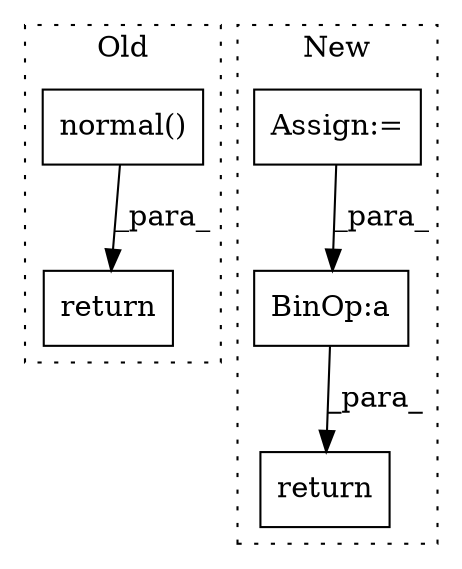 digraph G {
subgraph cluster0 {
1 [label="normal()" a="75" s="2479" l="48" shape="box"];
3 [label="return" a="93" s="2472" l="7" shape="box"];
label = "Old";
style="dotted";
}
subgraph cluster1 {
2 [label="return" a="93" s="2146" l="7" shape="box"];
4 [label="BinOp:a" a="82" s="2168" l="3" shape="box"];
5 [label="Assign:=" a="68" s="2036" l="3" shape="box"];
label = "New";
style="dotted";
}
1 -> 3 [label="_para_"];
4 -> 2 [label="_para_"];
5 -> 4 [label="_para_"];
}